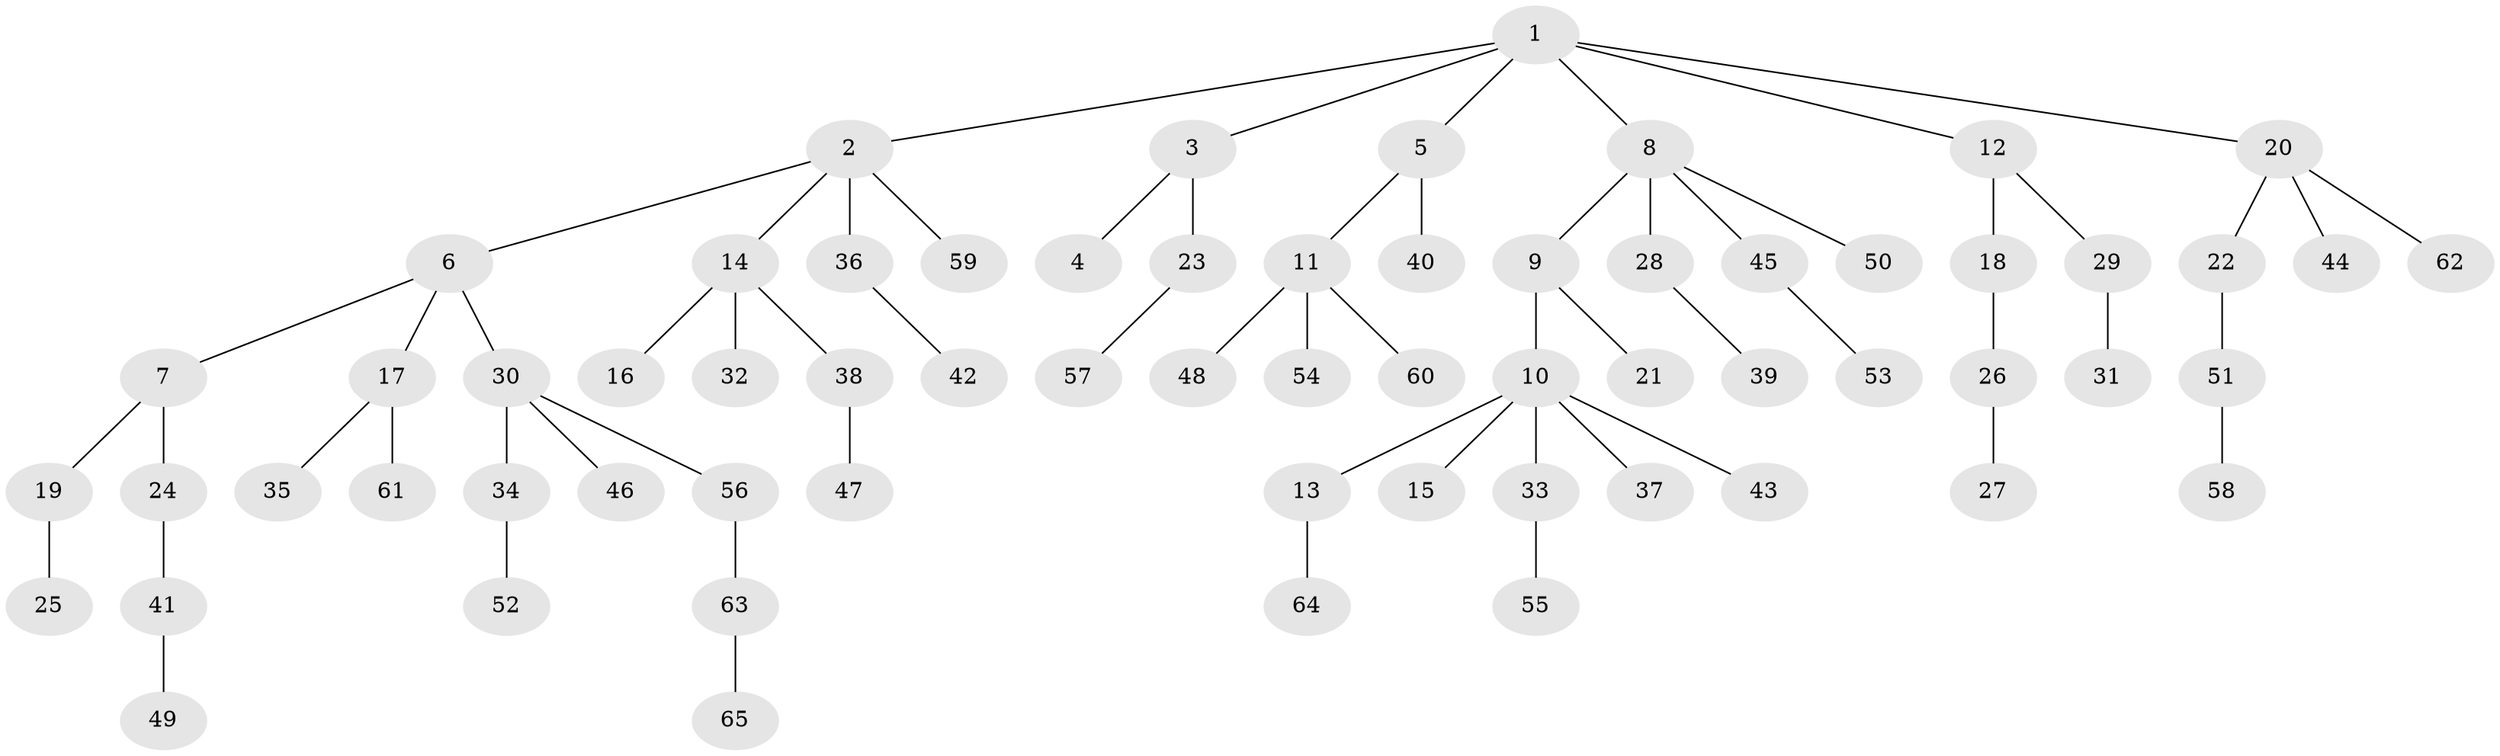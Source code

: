 // Generated by graph-tools (version 1.1) at 2025/11/02/27/25 16:11:26]
// undirected, 65 vertices, 64 edges
graph export_dot {
graph [start="1"]
  node [color=gray90,style=filled];
  1;
  2;
  3;
  4;
  5;
  6;
  7;
  8;
  9;
  10;
  11;
  12;
  13;
  14;
  15;
  16;
  17;
  18;
  19;
  20;
  21;
  22;
  23;
  24;
  25;
  26;
  27;
  28;
  29;
  30;
  31;
  32;
  33;
  34;
  35;
  36;
  37;
  38;
  39;
  40;
  41;
  42;
  43;
  44;
  45;
  46;
  47;
  48;
  49;
  50;
  51;
  52;
  53;
  54;
  55;
  56;
  57;
  58;
  59;
  60;
  61;
  62;
  63;
  64;
  65;
  1 -- 2;
  1 -- 3;
  1 -- 5;
  1 -- 8;
  1 -- 12;
  1 -- 20;
  2 -- 6;
  2 -- 14;
  2 -- 36;
  2 -- 59;
  3 -- 4;
  3 -- 23;
  5 -- 11;
  5 -- 40;
  6 -- 7;
  6 -- 17;
  6 -- 30;
  7 -- 19;
  7 -- 24;
  8 -- 9;
  8 -- 28;
  8 -- 45;
  8 -- 50;
  9 -- 10;
  9 -- 21;
  10 -- 13;
  10 -- 15;
  10 -- 33;
  10 -- 37;
  10 -- 43;
  11 -- 48;
  11 -- 54;
  11 -- 60;
  12 -- 18;
  12 -- 29;
  13 -- 64;
  14 -- 16;
  14 -- 32;
  14 -- 38;
  17 -- 35;
  17 -- 61;
  18 -- 26;
  19 -- 25;
  20 -- 22;
  20 -- 44;
  20 -- 62;
  22 -- 51;
  23 -- 57;
  24 -- 41;
  26 -- 27;
  28 -- 39;
  29 -- 31;
  30 -- 34;
  30 -- 46;
  30 -- 56;
  33 -- 55;
  34 -- 52;
  36 -- 42;
  38 -- 47;
  41 -- 49;
  45 -- 53;
  51 -- 58;
  56 -- 63;
  63 -- 65;
}
